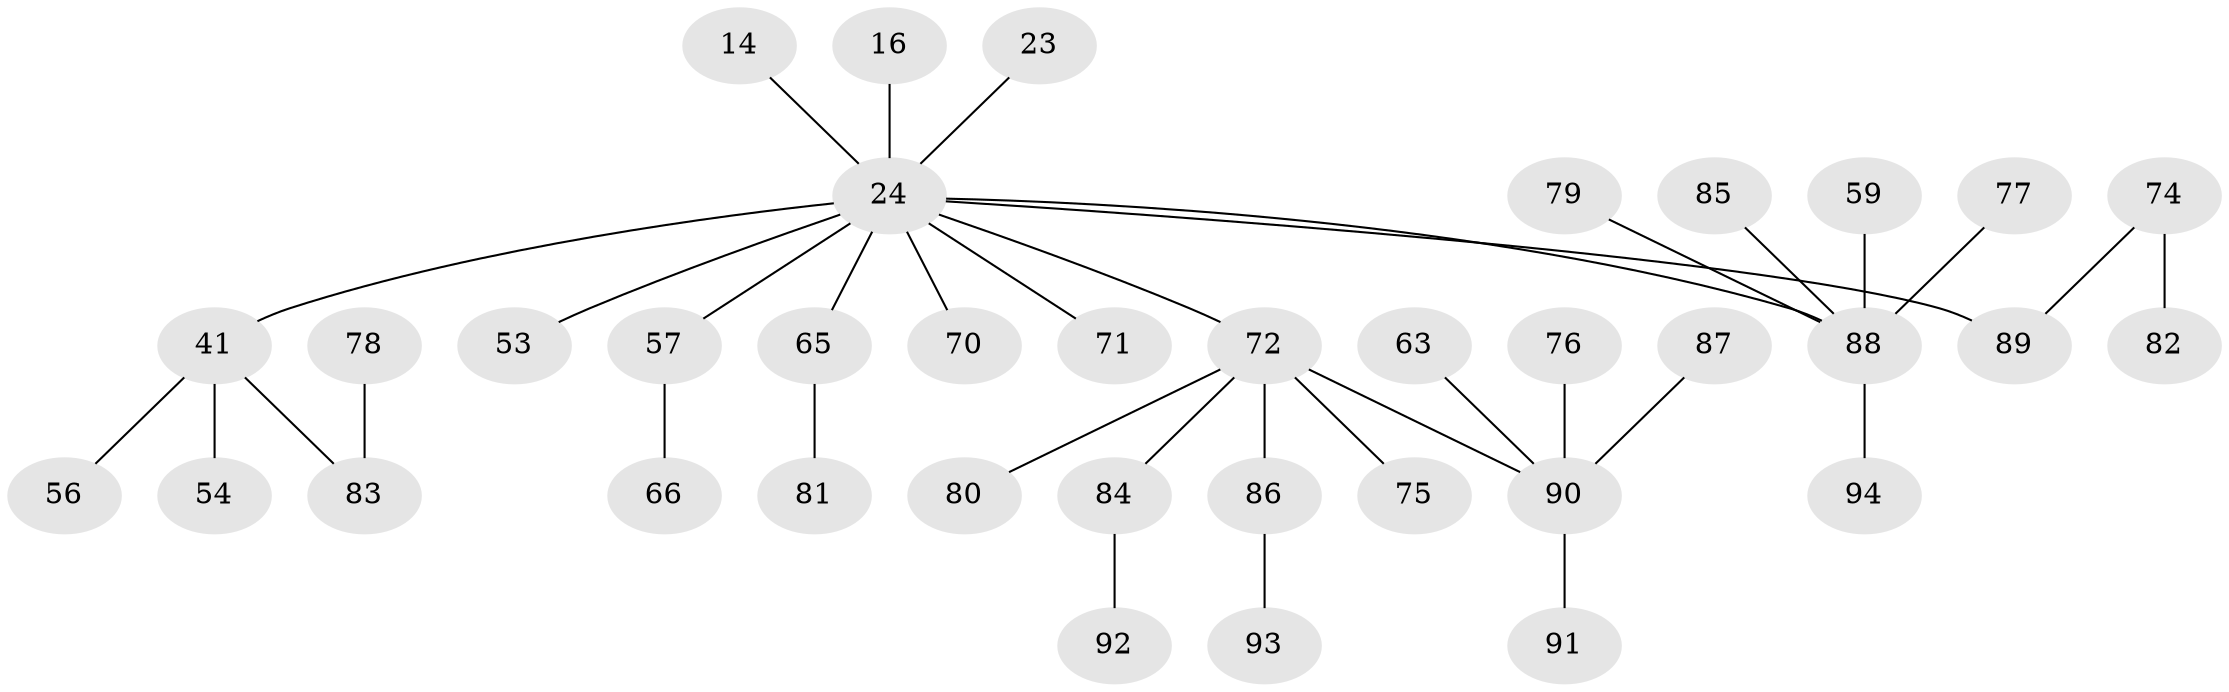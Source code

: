 // original degree distribution, {5: 0.0425531914893617, 3: 0.1702127659574468, 2: 0.2872340425531915, 8: 0.010638297872340425, 6: 0.010638297872340425, 1: 0.44680851063829785, 4: 0.031914893617021274}
// Generated by graph-tools (version 1.1) at 2025/44/03/04/25 21:44:49]
// undirected, 37 vertices, 36 edges
graph export_dot {
graph [start="1"]
  node [color=gray90,style=filled];
  14;
  16;
  23;
  24 [super="+10+7+13"];
  41 [super="+11+17"];
  53 [super="+36"];
  54 [super="+26"];
  56;
  57;
  59;
  63;
  65;
  66;
  70;
  71;
  72 [super="+68+64"];
  74;
  75;
  76;
  77;
  78;
  79;
  80;
  81;
  82;
  83 [super="+69+58"];
  84 [super="+48+73"];
  85;
  86;
  87;
  88 [super="+61"];
  89 [super="+32"];
  90 [super="+67+40+52"];
  91;
  92;
  93;
  94;
  14 -- 24;
  16 -- 24;
  23 -- 24;
  24 -- 65;
  24 -- 70;
  24 -- 71;
  24 -- 41 [weight=2];
  24 -- 57;
  24 -- 89;
  24 -- 72;
  24 -- 53;
  24 -- 88;
  41 -- 56;
  41 -- 83 [weight=2];
  41 -- 54;
  57 -- 66;
  59 -- 88;
  63 -- 90;
  65 -- 81;
  72 -- 80;
  72 -- 84;
  72 -- 75;
  72 -- 90;
  72 -- 86;
  74 -- 82;
  74 -- 89;
  76 -- 90;
  77 -- 88;
  78 -- 83;
  79 -- 88;
  84 -- 92;
  85 -- 88;
  86 -- 93;
  87 -- 90;
  88 -- 94;
  90 -- 91;
}
